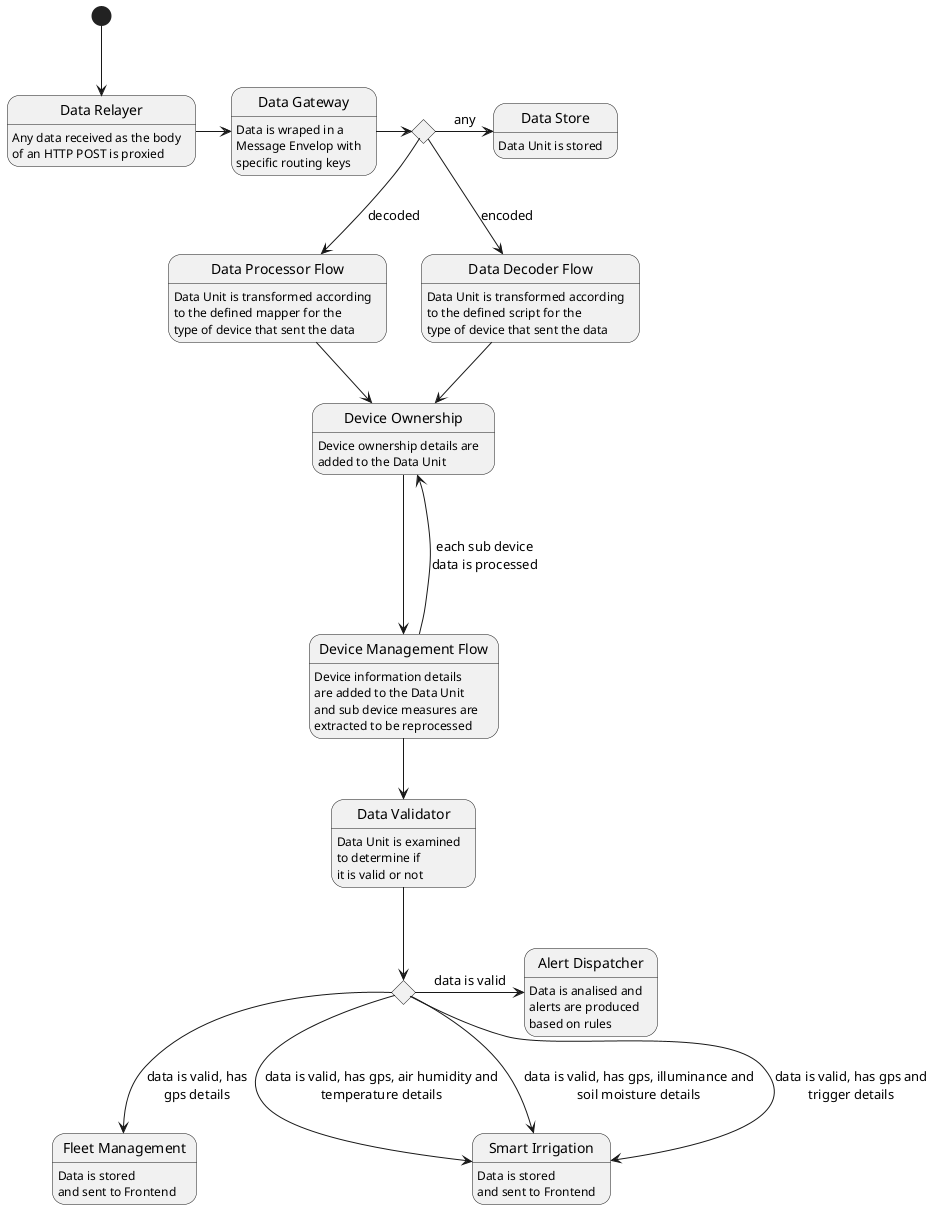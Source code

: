 @startuml data-flow-full

skinparam Monochrome true

'note "After going though Data Gateway a Data Unit is wrapped\n inside a message envelop, this envelop is\n'open' in each container so that data can be accessed.\n Then, once the operation is done the envelop is 'sealed' again,\n routing keys change and the message is sent." as N1

state "Data Relayer" as DataRelayer
state "Data Gateway" as DataGateway
state decoded_or_encoded <<choice>>
state "Data Processor Flow" as Processor
state "Data Store" as DataStore
state "Data Decoder Flow" as Decoder
state "Device Ownership" as Identity
state "Data Validator" as Validator
state "Device Management Flow" as Device
state data_type <<choice>>
state "Fleet Management" as Fleet
state "Smart Irrigation" as Irrigation
state "Alert Dispatcher" as Alert

DataStore: Data Unit is stored

DataRelayer : Any data received as the body
DataRelayer : of an HTTP POST is proxied

DataGateway : Data is wraped in a
DataGateway : Message Envelop with
DataGateway : specific routing keys

Processor : Data Unit is transformed according
Processor : to the defined mapper for the
Processor : type of device that sent the data

Decoder : Data Unit is transformed according
Decoder : to the defined script for the
Decoder : type of device that sent the data

Identity : Device ownership details are
Identity : added to the Data Unit

Device : Device information details
Device : are added to the Data Unit
Device : and sub device measures are 
Device : extracted to be reprocessed

Validator : Data Unit is examined 
Validator : to determine if
Validator : it is valid or not

Fleet : Data is stored
Fleet : and sent to Frontend

Irrigation: Data is stored
Irrigation: and sent to Frontend

Alert: Data is analised and
Alert: alerts are produced
Alert: based on rules

[*] --> DataRelayer
DataRelayer -> DataGateway
DataGateway -> decoded_or_encoded
decoded_or_encoded --> Processor : decoded
decoded_or_encoded --> Decoder : encoded
Decoder --> Identity
Processor --> Identity

decoded_or_encoded -> DataStore : any 

Identity -> Device

Device --> Validator

Device ---> Identity : each sub device\ndata is processed

Validator --> data_type

data_type --> Fleet : data is valid, has\ngps details

data_type --> Irrigation : data is valid, has gps, air humidity and\ntemperature details
data_type --> Irrigation : data is valid, has gps, illuminance and\nsoil moisture details
data_type --> Irrigation : data is valid, has gps and\ntrigger details

data_type -> Alert : data is valid

@enduml
